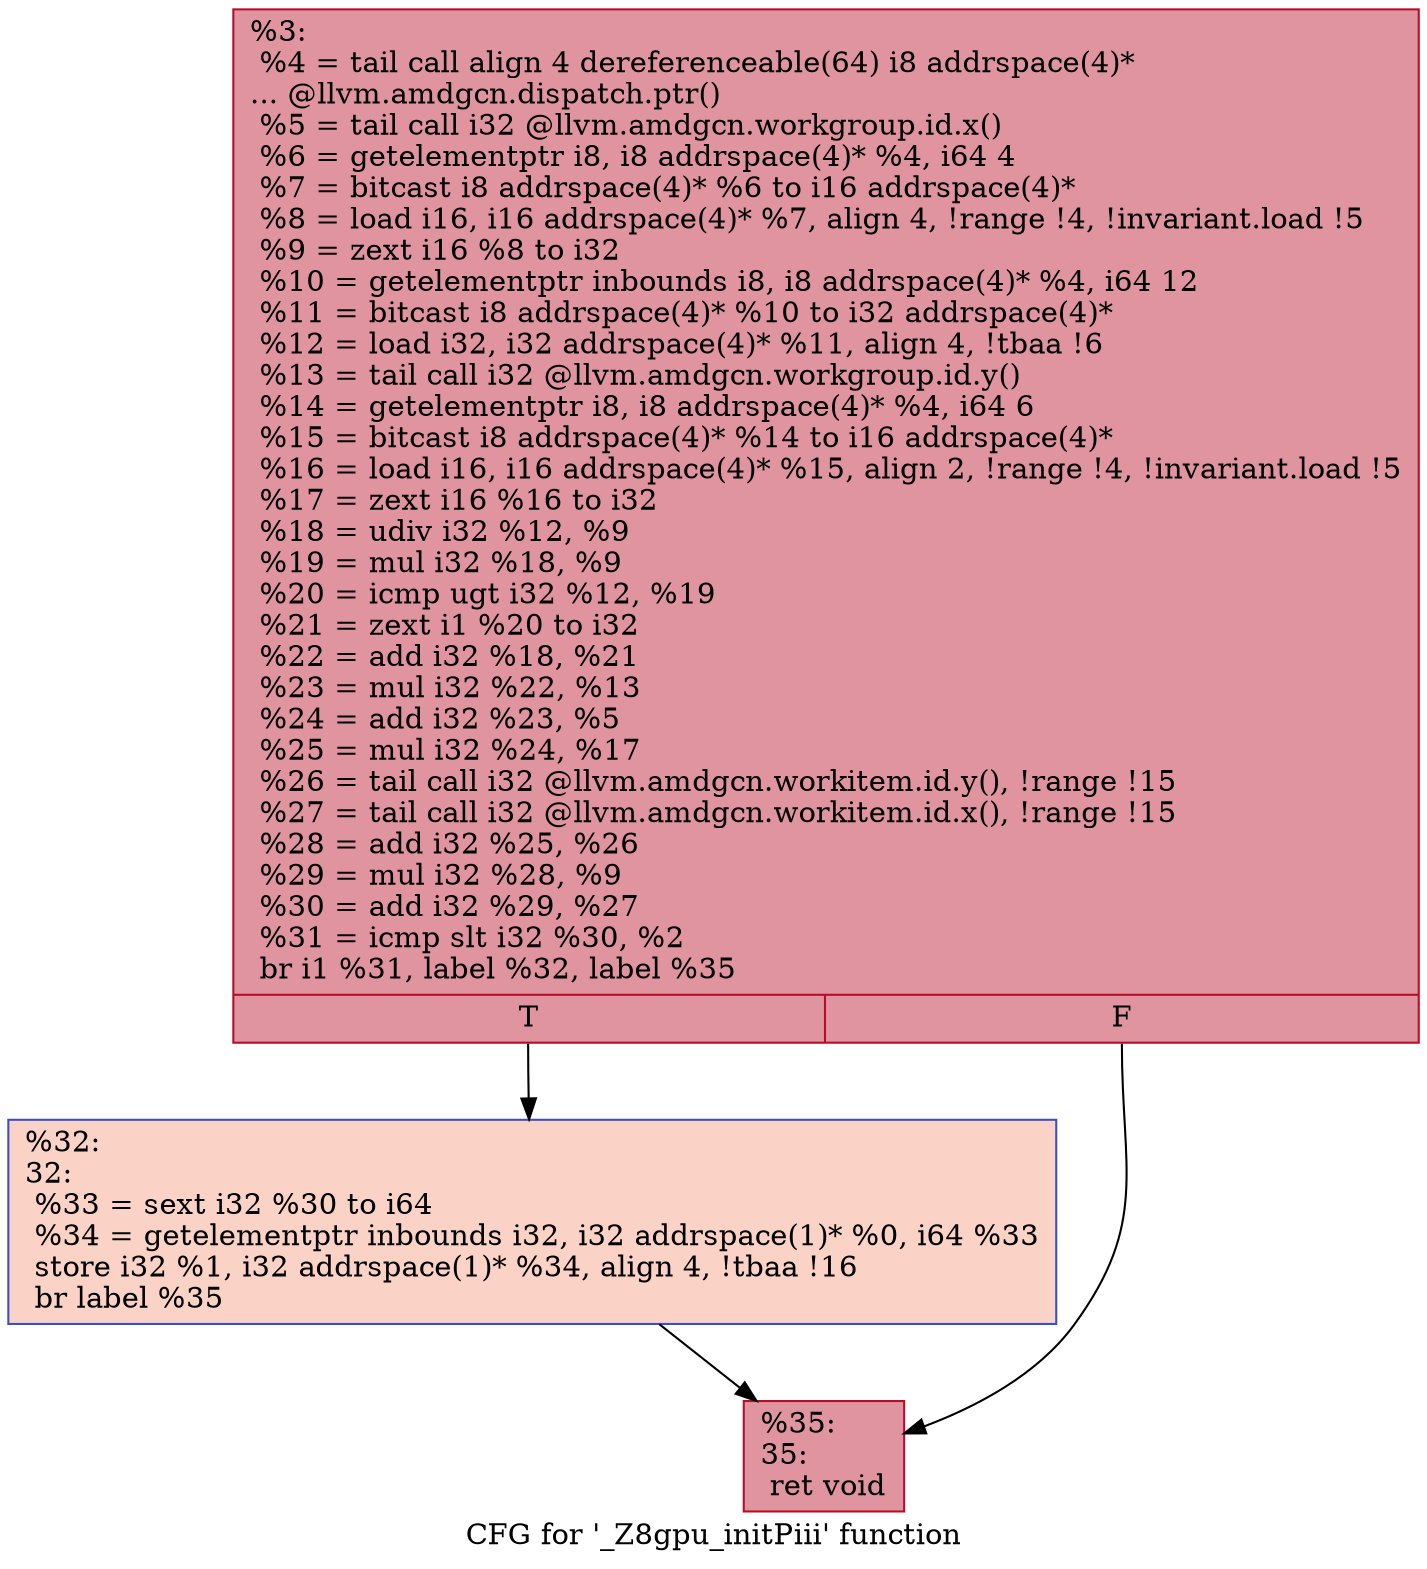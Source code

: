 digraph "CFG for '_Z8gpu_initPiii' function" {
	label="CFG for '_Z8gpu_initPiii' function";

	Node0x48d4450 [shape=record,color="#b70d28ff", style=filled, fillcolor="#b70d2870",label="{%3:\l  %4 = tail call align 4 dereferenceable(64) i8 addrspace(4)*\l... @llvm.amdgcn.dispatch.ptr()\l  %5 = tail call i32 @llvm.amdgcn.workgroup.id.x()\l  %6 = getelementptr i8, i8 addrspace(4)* %4, i64 4\l  %7 = bitcast i8 addrspace(4)* %6 to i16 addrspace(4)*\l  %8 = load i16, i16 addrspace(4)* %7, align 4, !range !4, !invariant.load !5\l  %9 = zext i16 %8 to i32\l  %10 = getelementptr inbounds i8, i8 addrspace(4)* %4, i64 12\l  %11 = bitcast i8 addrspace(4)* %10 to i32 addrspace(4)*\l  %12 = load i32, i32 addrspace(4)* %11, align 4, !tbaa !6\l  %13 = tail call i32 @llvm.amdgcn.workgroup.id.y()\l  %14 = getelementptr i8, i8 addrspace(4)* %4, i64 6\l  %15 = bitcast i8 addrspace(4)* %14 to i16 addrspace(4)*\l  %16 = load i16, i16 addrspace(4)* %15, align 2, !range !4, !invariant.load !5\l  %17 = zext i16 %16 to i32\l  %18 = udiv i32 %12, %9\l  %19 = mul i32 %18, %9\l  %20 = icmp ugt i32 %12, %19\l  %21 = zext i1 %20 to i32\l  %22 = add i32 %18, %21\l  %23 = mul i32 %22, %13\l  %24 = add i32 %23, %5\l  %25 = mul i32 %24, %17\l  %26 = tail call i32 @llvm.amdgcn.workitem.id.y(), !range !15\l  %27 = tail call i32 @llvm.amdgcn.workitem.id.x(), !range !15\l  %28 = add i32 %25, %26\l  %29 = mul i32 %28, %9\l  %30 = add i32 %29, %27\l  %31 = icmp slt i32 %30, %2\l  br i1 %31, label %32, label %35\l|{<s0>T|<s1>F}}"];
	Node0x48d4450:s0 -> Node0x48d8460;
	Node0x48d4450:s1 -> Node0x48d84f0;
	Node0x48d8460 [shape=record,color="#3d50c3ff", style=filled, fillcolor="#f59c7d70",label="{%32:\l32:                                               \l  %33 = sext i32 %30 to i64\l  %34 = getelementptr inbounds i32, i32 addrspace(1)* %0, i64 %33\l  store i32 %1, i32 addrspace(1)* %34, align 4, !tbaa !16\l  br label %35\l}"];
	Node0x48d8460 -> Node0x48d84f0;
	Node0x48d84f0 [shape=record,color="#b70d28ff", style=filled, fillcolor="#b70d2870",label="{%35:\l35:                                               \l  ret void\l}"];
}
